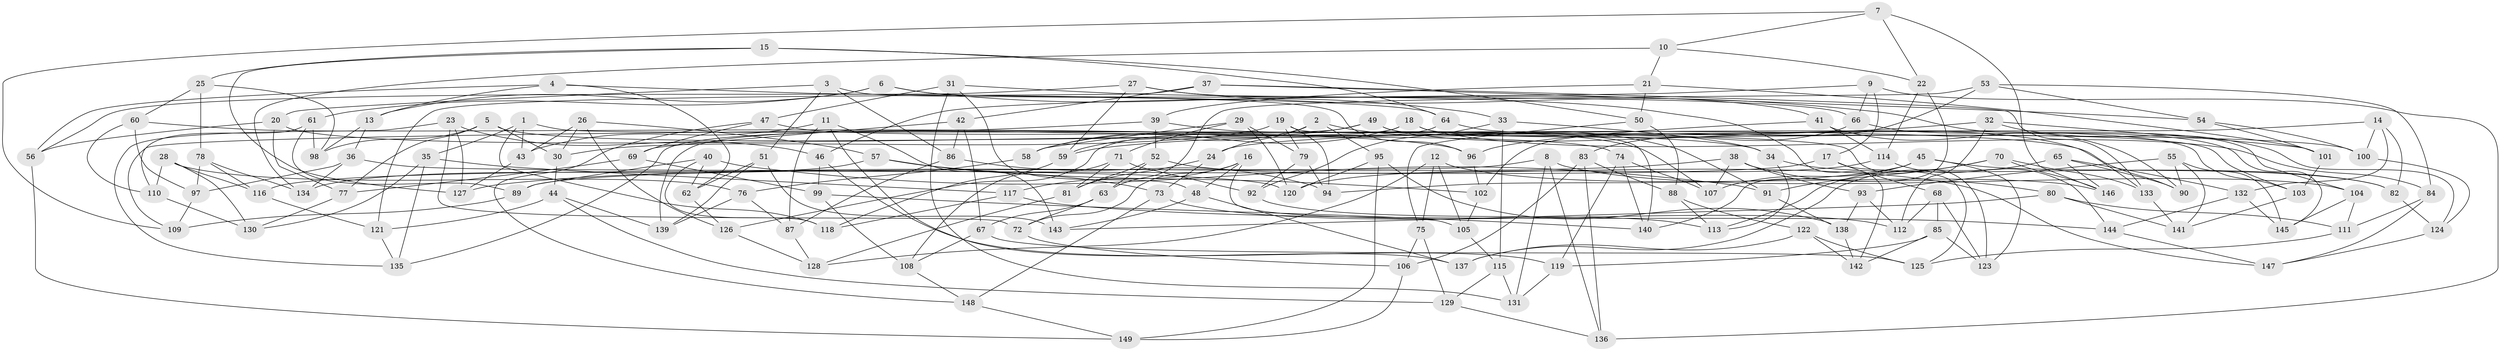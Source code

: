 // coarse degree distribution, {3: 0.07777777777777778, 9: 0.05555555555555555, 8: 0.03333333333333333, 4: 0.7333333333333333, 11: 0.044444444444444446, 6: 0.011111111111111112, 7: 0.011111111111111112, 12: 0.011111111111111112, 10: 0.011111111111111112, 5: 0.011111111111111112}
// Generated by graph-tools (version 1.1) at 2025/53/03/04/25 22:53:52]
// undirected, 149 vertices, 298 edges
graph export_dot {
  node [color=gray90,style=filled];
  1;
  2;
  3;
  4;
  5;
  6;
  7;
  8;
  9;
  10;
  11;
  12;
  13;
  14;
  15;
  16;
  17;
  18;
  19;
  20;
  21;
  22;
  23;
  24;
  25;
  26;
  27;
  28;
  29;
  30;
  31;
  32;
  33;
  34;
  35;
  36;
  37;
  38;
  39;
  40;
  41;
  42;
  43;
  44;
  45;
  46;
  47;
  48;
  49;
  50;
  51;
  52;
  53;
  54;
  55;
  56;
  57;
  58;
  59;
  60;
  61;
  62;
  63;
  64;
  65;
  66;
  67;
  68;
  69;
  70;
  71;
  72;
  73;
  74;
  75;
  76;
  77;
  78;
  79;
  80;
  81;
  82;
  83;
  84;
  85;
  86;
  87;
  88;
  89;
  90;
  91;
  92;
  93;
  94;
  95;
  96;
  97;
  98;
  99;
  100;
  101;
  102;
  103;
  104;
  105;
  106;
  107;
  108;
  109;
  110;
  111;
  112;
  113;
  114;
  115;
  116;
  117;
  118;
  119;
  120;
  121;
  122;
  123;
  124;
  125;
  126;
  127;
  128;
  129;
  130;
  131;
  132;
  133;
  134;
  135;
  136;
  137;
  138;
  139;
  140;
  141;
  142;
  143;
  144;
  145;
  146;
  147;
  148;
  149;
  1 -- 35;
  1 -- 43;
  1 -- 118;
  1 -- 123;
  2 -- 24;
  2 -- 95;
  2 -- 91;
  2 -- 59;
  3 -- 51;
  3 -- 86;
  3 -- 96;
  3 -- 20;
  4 -- 62;
  4 -- 64;
  4 -- 56;
  4 -- 13;
  5 -- 98;
  5 -- 30;
  5 -- 74;
  5 -- 77;
  6 -- 61;
  6 -- 66;
  6 -- 33;
  6 -- 13;
  7 -- 10;
  7 -- 109;
  7 -- 146;
  7 -- 22;
  8 -- 131;
  8 -- 136;
  8 -- 89;
  8 -- 104;
  9 -- 46;
  9 -- 136;
  9 -- 17;
  9 -- 66;
  10 -- 21;
  10 -- 22;
  10 -- 134;
  11 -- 43;
  11 -- 87;
  11 -- 143;
  11 -- 137;
  12 -- 75;
  12 -- 146;
  12 -- 128;
  12 -- 105;
  13 -- 36;
  13 -- 98;
  14 -- 82;
  14 -- 100;
  14 -- 132;
  14 -- 24;
  15 -- 64;
  15 -- 127;
  15 -- 50;
  15 -- 25;
  16 -- 48;
  16 -- 72;
  16 -- 117;
  16 -- 105;
  17 -- 68;
  17 -- 116;
  17 -- 125;
  18 -- 58;
  18 -- 84;
  18 -- 103;
  18 -- 139;
  19 -- 30;
  19 -- 79;
  19 -- 140;
  19 -- 94;
  20 -- 56;
  20 -- 34;
  20 -- 77;
  21 -- 101;
  21 -- 50;
  21 -- 39;
  22 -- 114;
  22 -- 140;
  23 -- 135;
  23 -- 46;
  23 -- 72;
  23 -- 127;
  24 -- 73;
  24 -- 81;
  25 -- 60;
  25 -- 78;
  25 -- 98;
  26 -- 57;
  26 -- 43;
  26 -- 30;
  26 -- 126;
  27 -- 104;
  27 -- 41;
  27 -- 59;
  27 -- 56;
  28 -- 76;
  28 -- 110;
  28 -- 130;
  28 -- 116;
  29 -- 79;
  29 -- 71;
  29 -- 120;
  29 -- 58;
  30 -- 44;
  31 -- 142;
  31 -- 47;
  31 -- 131;
  31 -- 48;
  32 -- 101;
  32 -- 124;
  32 -- 112;
  32 -- 59;
  33 -- 34;
  33 -- 92;
  33 -- 115;
  34 -- 113;
  34 -- 82;
  35 -- 117;
  35 -- 135;
  35 -- 130;
  36 -- 97;
  36 -- 134;
  36 -- 120;
  37 -- 42;
  37 -- 133;
  37 -- 121;
  37 -- 54;
  38 -- 107;
  38 -- 93;
  38 -- 127;
  38 -- 80;
  39 -- 109;
  39 -- 52;
  39 -- 107;
  40 -- 62;
  40 -- 91;
  40 -- 89;
  40 -- 118;
  41 -- 114;
  41 -- 90;
  41 -- 96;
  42 -- 69;
  42 -- 67;
  42 -- 86;
  43 -- 127;
  44 -- 129;
  44 -- 121;
  44 -- 139;
  45 -- 82;
  45 -- 107;
  45 -- 94;
  45 -- 123;
  46 -- 119;
  46 -- 99;
  47 -- 69;
  47 -- 90;
  47 -- 148;
  48 -- 137;
  48 -- 143;
  49 -- 135;
  49 -- 103;
  49 -- 133;
  49 -- 58;
  50 -- 88;
  50 -- 75;
  51 -- 139;
  51 -- 143;
  51 -- 62;
  52 -- 81;
  52 -- 63;
  52 -- 147;
  53 -- 102;
  53 -- 63;
  53 -- 84;
  53 -- 54;
  54 -- 101;
  54 -- 100;
  55 -- 145;
  55 -- 93;
  55 -- 141;
  55 -- 90;
  56 -- 149;
  57 -- 73;
  57 -- 134;
  57 -- 102;
  58 -- 76;
  59 -- 118;
  60 -- 97;
  60 -- 110;
  60 -- 96;
  61 -- 110;
  61 -- 98;
  61 -- 89;
  62 -- 126;
  63 -- 67;
  63 -- 72;
  64 -- 100;
  64 -- 126;
  65 -- 90;
  65 -- 146;
  65 -- 137;
  65 -- 132;
  66 -- 145;
  66 -- 83;
  67 -- 108;
  67 -- 125;
  68 -- 123;
  68 -- 112;
  68 -- 85;
  69 -- 77;
  69 -- 99;
  70 -- 146;
  70 -- 91;
  70 -- 113;
  70 -- 133;
  71 -- 81;
  71 -- 108;
  71 -- 92;
  72 -- 106;
  73 -- 148;
  73 -- 112;
  74 -- 107;
  74 -- 140;
  74 -- 119;
  75 -- 106;
  75 -- 129;
  76 -- 139;
  76 -- 87;
  77 -- 130;
  78 -- 134;
  78 -- 116;
  78 -- 97;
  79 -- 94;
  79 -- 92;
  80 -- 143;
  80 -- 141;
  80 -- 111;
  81 -- 128;
  82 -- 124;
  83 -- 106;
  83 -- 136;
  83 -- 88;
  84 -- 111;
  84 -- 147;
  85 -- 119;
  85 -- 123;
  85 -- 142;
  86 -- 87;
  86 -- 94;
  87 -- 128;
  88 -- 122;
  88 -- 113;
  89 -- 109;
  91 -- 138;
  92 -- 113;
  93 -- 112;
  93 -- 138;
  95 -- 149;
  95 -- 138;
  95 -- 120;
  96 -- 102;
  97 -- 109;
  99 -- 140;
  99 -- 108;
  100 -- 124;
  101 -- 103;
  102 -- 105;
  103 -- 141;
  104 -- 111;
  104 -- 145;
  105 -- 115;
  106 -- 149;
  108 -- 148;
  110 -- 130;
  111 -- 125;
  114 -- 120;
  114 -- 144;
  115 -- 131;
  115 -- 129;
  116 -- 121;
  117 -- 118;
  117 -- 144;
  119 -- 131;
  121 -- 135;
  122 -- 137;
  122 -- 125;
  122 -- 142;
  124 -- 147;
  126 -- 128;
  129 -- 136;
  132 -- 145;
  132 -- 144;
  133 -- 141;
  138 -- 142;
  144 -- 147;
  148 -- 149;
}

